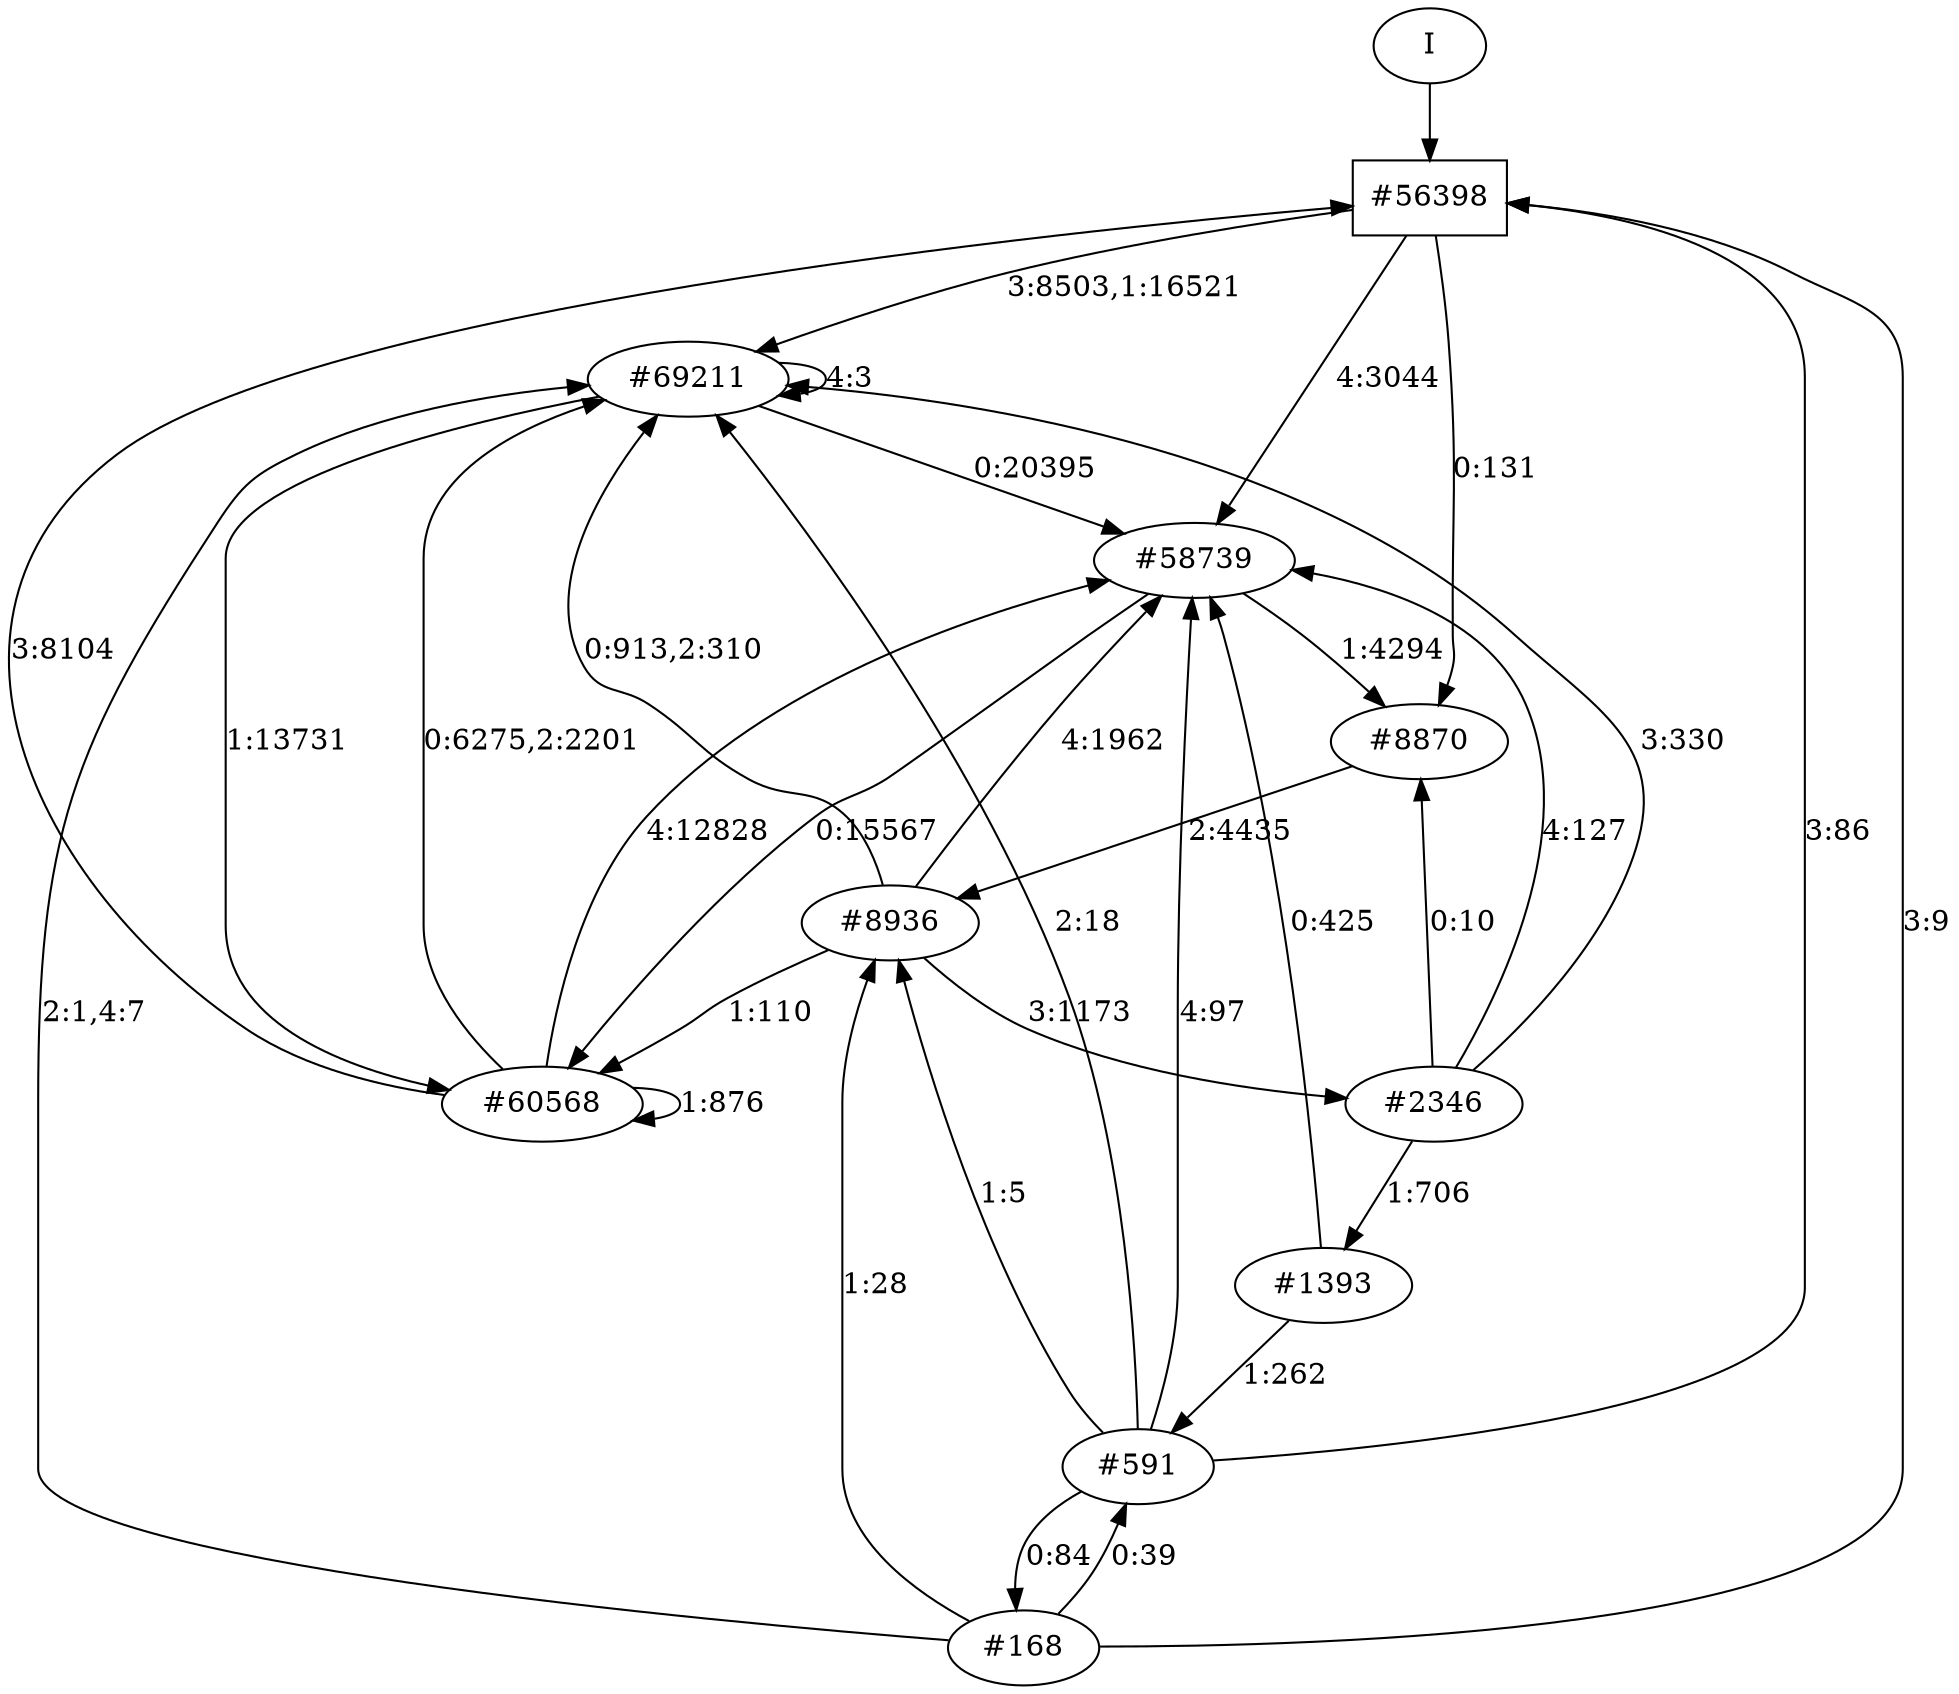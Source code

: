 // produced with flexfringe from git commitd1cf04ada0831d0605a3651971ef9a02091d8823
// dfasat/flexfringe -h=alergia -d=alergia_data -o=experiments/flexfringe_pautomac_study/flexfringe_data/exp24_n150_p0_05500000000000001dfa -n=150 -p=0.05500000000000001 /Users/nicholasrenninger/Google Drive/Grad School/specification learning/code/DPFA_DTS_product_experiment/dfasatInvestigations/experiments/flexfringe_pautomac_study/flexfringe_data/flexfringe_pautomac_study_train 
digraph DFA {
	0 [label="root" shape=box];
		I -> 0;
	0 [ label="#56398"  ];
		0 -> 33 [label="3:8503,1:16521"  ];
		0 -> 34 [label="4:3044"  ];
		0 -> 150 [label="0:131"  ];
	33 [ label="#69211"  ];
		33 -> 33 [label="4:3"  ];
		33 -> 34 [label="0:20395"  ];
		33 -> 35 [label="1:13731"  ];
	34 [ label="#58739"  ];
		34 -> 35 [label="0:15567"  ];
		34 -> 150 [label="1:4294"  ];
	150 [ label="#8870"  ];
		150 -> 151 [label="2:4435"  ];
	151 [ label="#8936"  ];
		151 -> 33 [label="0:913,2:310"  ];
		151 -> 34 [label="4:1962"  ];
		151 -> 35 [label="1:110"  ];
		151 -> 152 [label="3:1173"  ];
	152 [ label="#2346"  ];
		152 -> 33 [label="3:330"  ];
		152 -> 34 [label="4:127"  ];
		152 -> 150 [label="0:10"  ];
		152 -> 225 [label="1:706"  ];
	225 [ label="#1393"  ];
		225 -> 34 [label="0:425"  ];
		225 -> 226 [label="1:262"  ];
	226 [ label="#591"  ];
		226 -> 0 [label="3:86"  ];
		226 -> 33 [label="2:18"  ];
		226 -> 34 [label="4:97"  ];
		226 -> 151 [label="1:5"  ];
		226 -> 4171 [label="0:84"  ];
	4171 [ label="#168"  ];
		4171 -> 0 [label="3:9"  ];
		4171 -> 33 [label="2:1,4:7"  ];
		4171 -> 151 [label="1:28"  ];
		4171 -> 226 [label="0:39"  ];
	35 [ label="#60568"  ];
		35 -> 0 [label="3:8104"  ];
		35 -> 33 [label="0:6275,2:2201"  ];
		35 -> 34 [label="4:12828"  ];
		35 -> 35 [label="1:876"  ];
}
